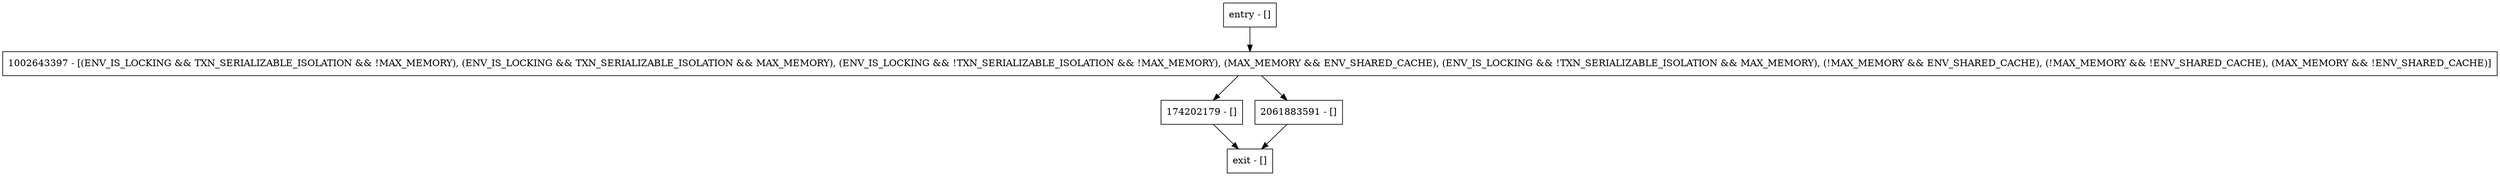 digraph getBooleanVal {
node [shape=record];
1002643397 [label="1002643397 - [(ENV_IS_LOCKING && TXN_SERIALIZABLE_ISOLATION && !MAX_MEMORY), (ENV_IS_LOCKING && TXN_SERIALIZABLE_ISOLATION && MAX_MEMORY), (ENV_IS_LOCKING && !TXN_SERIALIZABLE_ISOLATION && !MAX_MEMORY), (MAX_MEMORY && ENV_SHARED_CACHE), (ENV_IS_LOCKING && !TXN_SERIALIZABLE_ISOLATION && MAX_MEMORY), (!MAX_MEMORY && ENV_SHARED_CACHE), (!MAX_MEMORY && !ENV_SHARED_CACHE), (MAX_MEMORY && !ENV_SHARED_CACHE)]"];
entry [label="entry - []"];
exit [label="exit - []"];
174202179 [label="174202179 - []"];
2061883591 [label="2061883591 - []"];
entry;
exit;
1002643397 -> 174202179;
1002643397 -> 2061883591;
entry -> 1002643397;
174202179 -> exit;
2061883591 -> exit;
}
